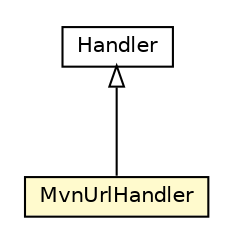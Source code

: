 #!/usr/local/bin/dot
#
# Class diagram 
# Generated by UMLGraph version R5_6-24-gf6e263 (http://www.umlgraph.org/)
#

digraph G {
	edge [fontname="Helvetica",fontsize=10,labelfontname="Helvetica",labelfontsize=10];
	node [fontname="Helvetica",fontsize=10,shape=plaintext];
	nodesep=0.25;
	ranksep=0.5;
	// org.universAAL.itests.MvnUrlHandler
	c5867474 [label=<<table title="org.universAAL.itests.MvnUrlHandler" border="0" cellborder="1" cellspacing="0" cellpadding="2" port="p" bgcolor="lemonChiffon" href="./MvnUrlHandler.html">
		<tr><td><table border="0" cellspacing="0" cellpadding="1">
<tr><td align="center" balign="center"> MvnUrlHandler </td></tr>
		</table></td></tr>
		</table>>, URL="./MvnUrlHandler.html", fontname="Helvetica", fontcolor="black", fontsize=10.0];
	//org.universAAL.itests.MvnUrlHandler extends org.ops4j.pax.url.mvn.Handler
	c5870283:p -> c5867474:p [dir=back,arrowtail=empty];
	// org.ops4j.pax.url.mvn.Handler
	c5870283 [label=<<table title="org.ops4j.pax.url.mvn.Handler" border="0" cellborder="1" cellspacing="0" cellpadding="2" port="p" href="http://java.sun.com/j2se/1.4.2/docs/api/org/ops4j/pax/url/mvn/Handler.html">
		<tr><td><table border="0" cellspacing="0" cellpadding="1">
<tr><td align="center" balign="center"> Handler </td></tr>
		</table></td></tr>
		</table>>, URL="http://java.sun.com/j2se/1.4.2/docs/api/org/ops4j/pax/url/mvn/Handler.html", fontname="Helvetica", fontcolor="black", fontsize=10.0];
}

